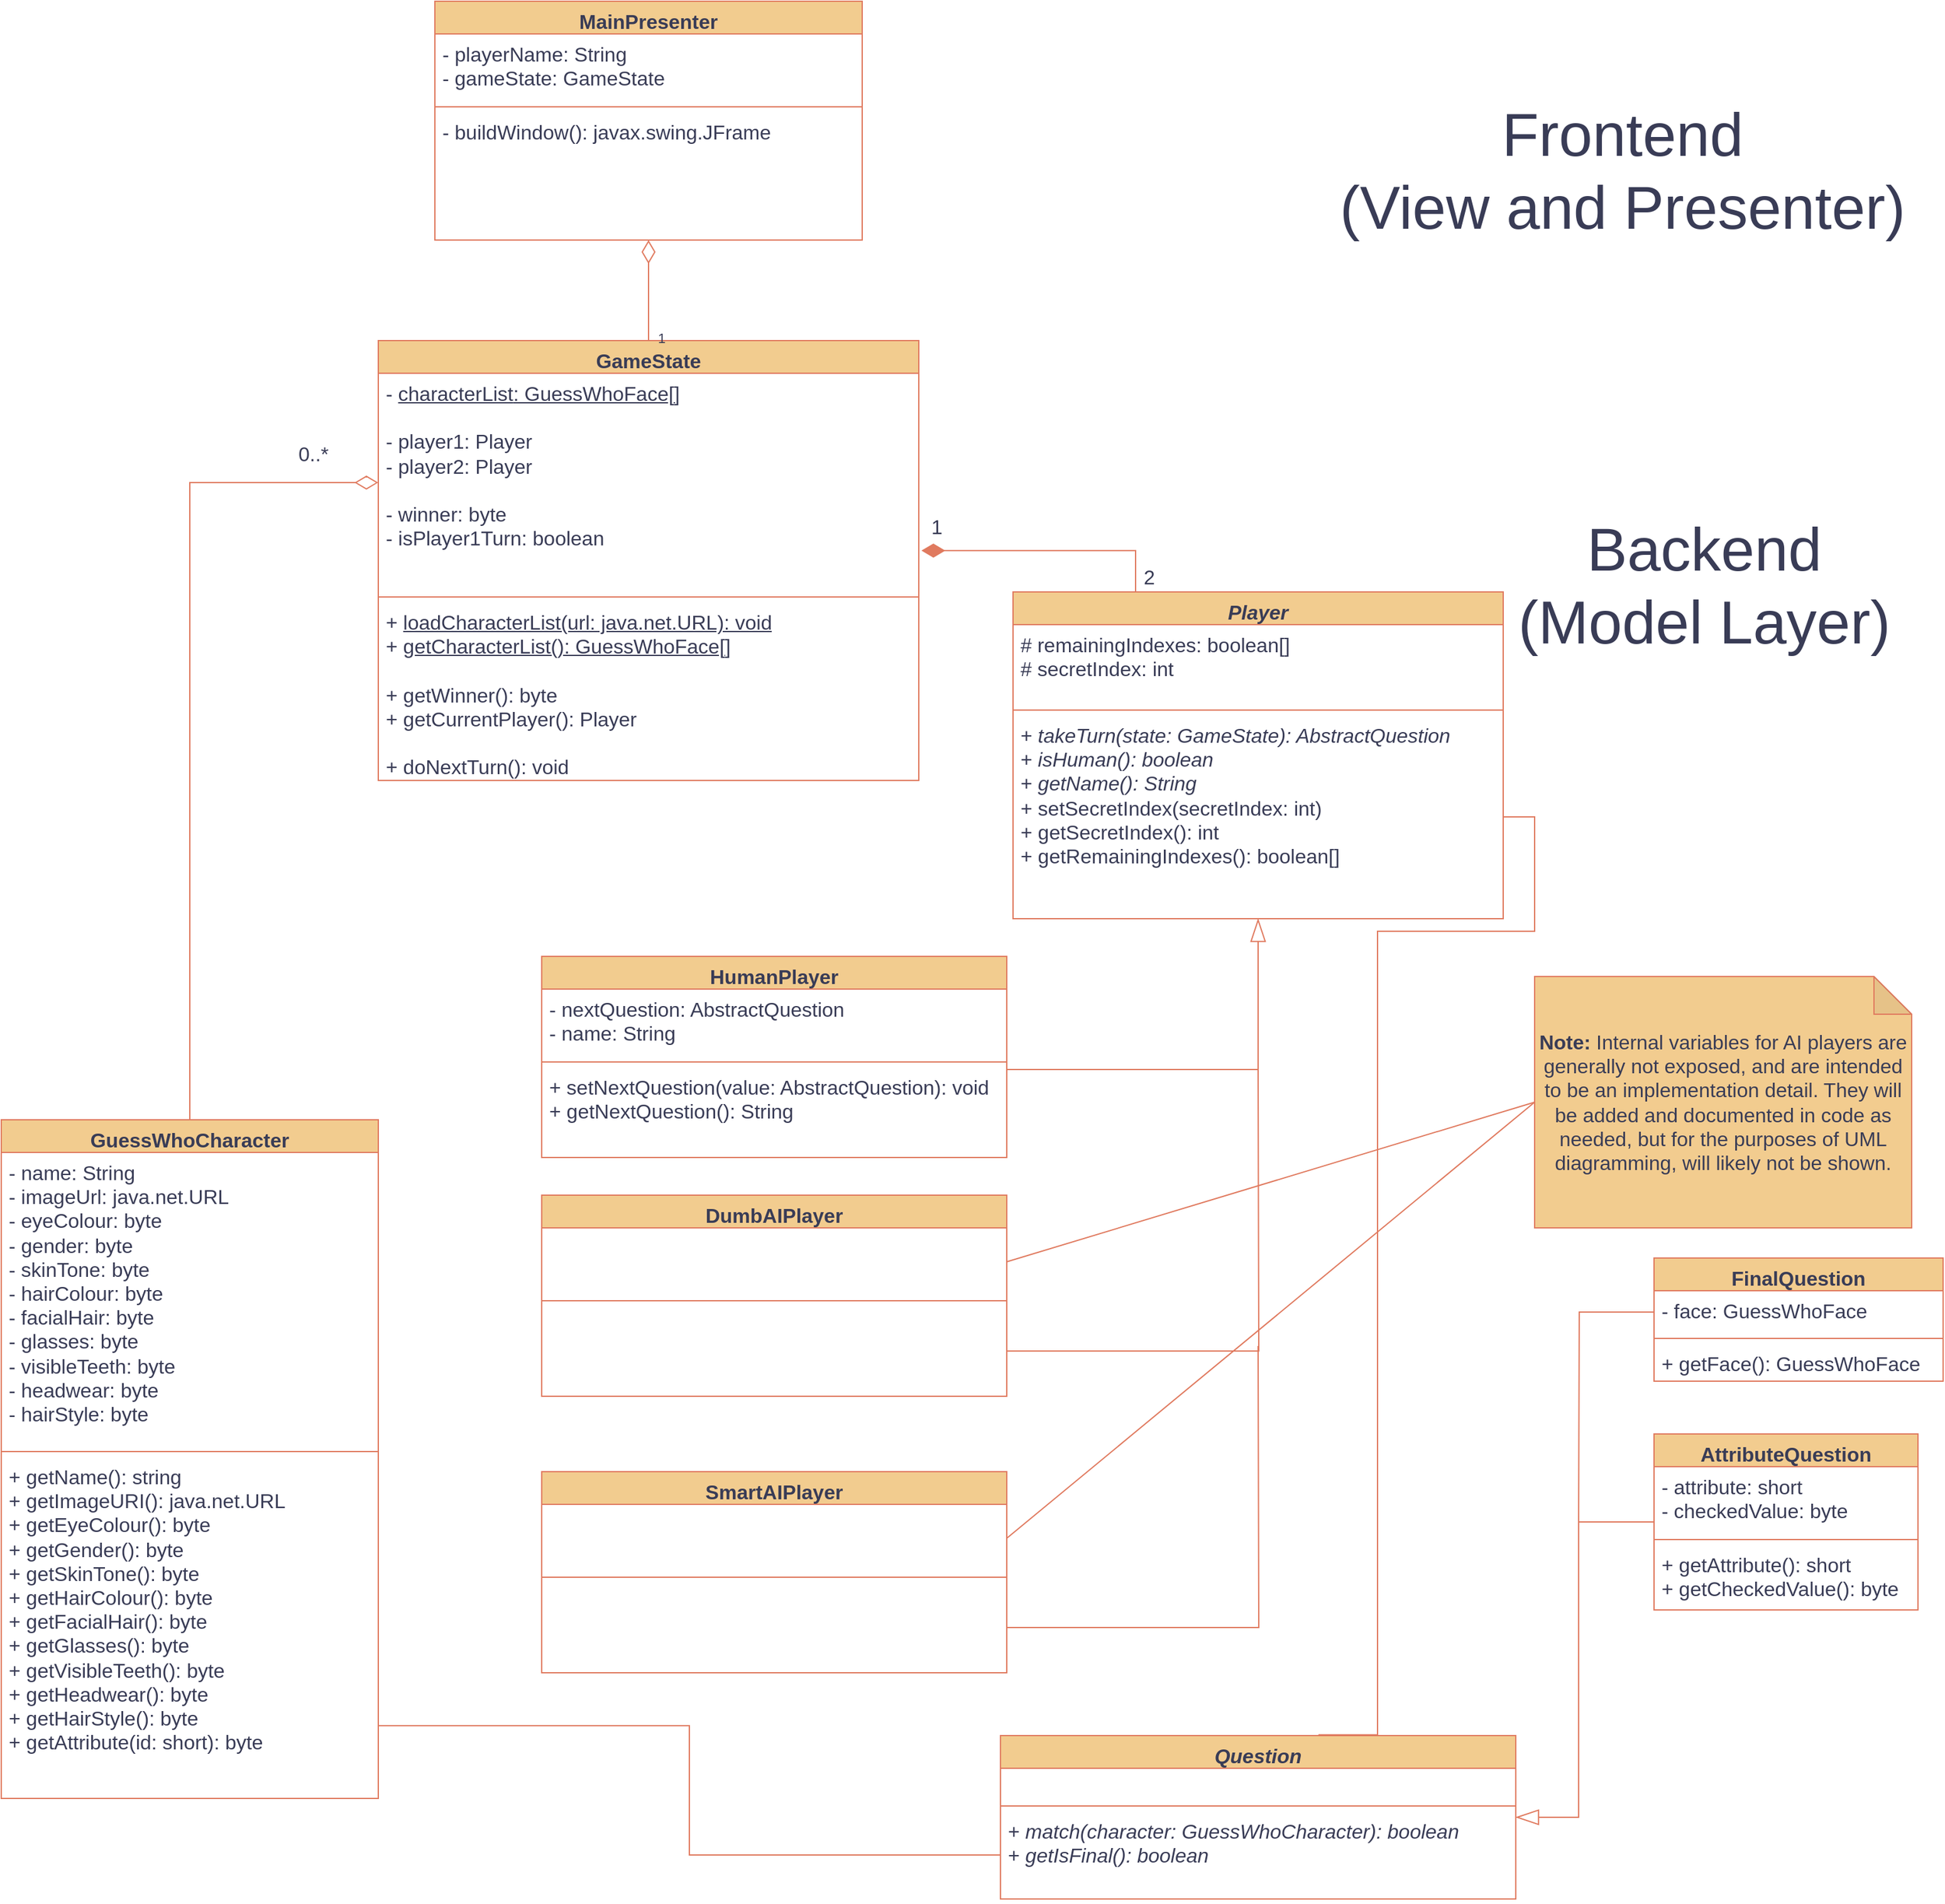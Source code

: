 <mxfile>
    <diagram id="C5RBs43oDa-KdzZeNtuy" name="Page-1">
        <mxGraphModel dx="1272" dy="926" grid="1" gridSize="10" guides="1" tooltips="1" connect="1" arrows="1" fold="1" page="1" pageScale="1" pageWidth="1600" pageHeight="1200" background="none" math="0" shadow="0">
            <root>
                <mxCell id="WIyWlLk6GJQsqaUBKTNV-0"/>
                <mxCell id="WIyWlLk6GJQsqaUBKTNV-1" parent="WIyWlLk6GJQsqaUBKTNV-0"/>
                <mxCell id="VDGNccXba5nJFPeWjKIG-40" style="edgeStyle=orthogonalEdgeStyle;rounded=0;orthogonalLoop=1;jettySize=auto;html=1;exitX=0.5;exitY=0;exitDx=0;exitDy=0;entryX=0;entryY=0.5;entryDx=0;entryDy=0;endArrow=diamondThin;endFill=0;endSize=16;fontSize=16;labelBackgroundColor=none;strokeColor=#E07A5F;fontColor=default;" parent="WIyWlLk6GJQsqaUBKTNV-1" source="VDGNccXba5nJFPeWjKIG-4" target="VDGNccXba5nJFPeWjKIG-21" edge="1">
                    <mxGeometry relative="1" as="geometry"/>
                </mxCell>
                <mxCell id="VDGNccXba5nJFPeWjKIG-41" value="0..*" style="edgeLabel;html=1;align=center;verticalAlign=middle;resizable=0;points=[];fontSize=16;labelBackgroundColor=none;fontColor=#393C56;rounded=0;" parent="VDGNccXba5nJFPeWjKIG-40" vertex="1" connectable="0">
                    <mxGeometry x="0.841" y="-5" relative="1" as="geometry">
                        <mxPoint y="-28" as="offset"/>
                    </mxGeometry>
                </mxCell>
                <mxCell id="VDGNccXba5nJFPeWjKIG-4" value="GuessWhoCharacter" style="swimlane;fontStyle=1;align=center;verticalAlign=top;childLayout=stackLayout;horizontal=1;startSize=26;horizontalStack=0;resizeParent=1;resizeParentMax=0;resizeLast=0;collapsible=1;marginBottom=0;whiteSpace=wrap;html=1;fontSize=16;labelBackgroundColor=none;fillColor=#F2CC8F;strokeColor=#E07A5F;fontColor=#393C56;rounded=0;" parent="WIyWlLk6GJQsqaUBKTNV-1" vertex="1">
                    <mxGeometry x="40" y="1870" width="300" height="540" as="geometry"/>
                </mxCell>
                <mxCell id="VDGNccXba5nJFPeWjKIG-5" value="&lt;div style=&quot;font-size: 16px;&quot;&gt;- name: String&lt;/div&gt;&lt;div style=&quot;font-size: 16px;&quot;&gt;- imageUrl: java.net.URL&lt;br style=&quot;font-size: 16px;&quot;&gt;&lt;/div&gt;&lt;div style=&quot;font-size: 16px;&quot;&gt;- eyeColour: byte&lt;/div&gt;&lt;div style=&quot;font-size: 16px;&quot;&gt;- gender: byte&lt;br style=&quot;font-size: 16px;&quot;&gt;&lt;/div&gt;&lt;div style=&quot;font-size: 16px;&quot;&gt;- skinTone: byte&lt;/div&gt;&lt;div style=&quot;font-size: 16px;&quot;&gt;- hairColour: byte&lt;/div&gt;&lt;div style=&quot;font-size: 16px;&quot;&gt;- facialHair: byte&lt;/div&gt;&lt;div style=&quot;font-size: 16px;&quot;&gt;- glasses: byte&lt;/div&gt;&lt;div style=&quot;font-size: 16px;&quot;&gt;- visibleTeeth: byte&lt;/div&gt;&lt;div style=&quot;font-size: 16px;&quot;&gt;- headwear: byte&lt;br style=&quot;font-size: 16px;&quot;&gt;- hairStyle: byte&lt;br style=&quot;font-size: 16px;&quot;&gt;&lt;/div&gt;" style="text;strokeColor=none;fillColor=none;align=left;verticalAlign=top;spacingLeft=4;spacingRight=4;overflow=hidden;rotatable=0;points=[[0,0.5],[1,0.5]];portConstraint=eastwest;whiteSpace=wrap;html=1;fontSize=16;labelBackgroundColor=none;fontColor=#393C56;rounded=0;" parent="VDGNccXba5nJFPeWjKIG-4" vertex="1">
                    <mxGeometry y="26" width="300" height="234" as="geometry"/>
                </mxCell>
                <mxCell id="VDGNccXba5nJFPeWjKIG-6" value="" style="line;strokeWidth=1;fillColor=none;align=left;verticalAlign=middle;spacingTop=-1;spacingLeft=3;spacingRight=3;rotatable=0;labelPosition=right;points=[];portConstraint=eastwest;strokeColor=#E07A5F;fontSize=16;labelBackgroundColor=none;fontColor=#393C56;rounded=0;" parent="VDGNccXba5nJFPeWjKIG-4" vertex="1">
                    <mxGeometry y="260" width="300" height="8" as="geometry"/>
                </mxCell>
                <mxCell id="VDGNccXba5nJFPeWjKIG-7" value="+ getName(): string&lt;br&gt;+ getImageURI(): java.net.URL&lt;br&gt;+ getEyeColour(): byte&lt;br style=&quot;font-size: 16px;&quot;&gt;+ getGender(): byte&lt;br style=&quot;font-size: 16px;&quot;&gt;&lt;div style=&quot;font-size: 16px;&quot;&gt;+ getSkinTone(): byte&lt;/div&gt;&lt;div style=&quot;font-size: 16px;&quot;&gt;+ getHairColour(): byte&lt;/div&gt;&lt;div style=&quot;font-size: 16px;&quot;&gt;+ getFacialHair(): byte&lt;/div&gt;&lt;div style=&quot;font-size: 16px;&quot;&gt;+ getGlasses(): byte&lt;/div&gt;&lt;div style=&quot;font-size: 16px;&quot;&gt;+ getVisibleTeeth(): byte&lt;/div&gt;&lt;div style=&quot;font-size: 16px;&quot;&gt;+ getHeadwear(): byte&lt;/div&gt;&lt;div style=&quot;font-size: 16px;&quot;&gt;+ getHairStyle(): byte&lt;/div&gt;&lt;div style=&quot;font-size: 16px;&quot;&gt;+ getAttribute(id: short): byte&lt;br style=&quot;font-size: 16px;&quot;&gt;&lt;/div&gt;" style="text;strokeColor=none;fillColor=none;align=left;verticalAlign=top;spacingLeft=4;spacingRight=4;overflow=hidden;rotatable=0;points=[[0,0.5],[1,0.5]];portConstraint=eastwest;whiteSpace=wrap;html=1;fontSize=16;labelBackgroundColor=none;fontColor=#393C56;rounded=0;" parent="VDGNccXba5nJFPeWjKIG-4" vertex="1">
                    <mxGeometry y="268" width="300" height="272" as="geometry"/>
                </mxCell>
                <mxCell id="VDGNccXba5nJFPeWjKIG-8" value="&lt;i style=&quot;font-size: 16px;&quot;&gt;Player&lt;/i&gt;" style="swimlane;fontStyle=1;align=center;verticalAlign=top;childLayout=stackLayout;horizontal=1;startSize=26;horizontalStack=0;resizeParent=1;resizeParentMax=0;resizeLast=0;collapsible=1;marginBottom=0;whiteSpace=wrap;html=1;fontSize=16;labelBackgroundColor=none;fillColor=#F2CC8F;strokeColor=#E07A5F;fontColor=#393C56;rounded=0;" parent="WIyWlLk6GJQsqaUBKTNV-1" vertex="1">
                    <mxGeometry x="845" y="1450" width="390" height="260" as="geometry"/>
                </mxCell>
                <mxCell id="VDGNccXba5nJFPeWjKIG-9" value="&lt;div style=&quot;font-size: 16px;&quot;&gt;# remainingIndexes: boolean[]&lt;/div&gt;&lt;div style=&quot;font-size: 16px;&quot;&gt;# secretIndex: int&lt;br style=&quot;font-size: 16px;&quot;&gt;&lt;/div&gt;" style="text;strokeColor=none;fillColor=none;align=left;verticalAlign=top;spacingLeft=4;spacingRight=4;overflow=hidden;rotatable=0;points=[[0,0.5],[1,0.5]];portConstraint=eastwest;whiteSpace=wrap;html=1;fontSize=16;labelBackgroundColor=none;fontColor=#393C56;rounded=0;" parent="VDGNccXba5nJFPeWjKIG-8" vertex="1">
                    <mxGeometry y="26" width="390" height="64" as="geometry"/>
                </mxCell>
                <mxCell id="VDGNccXba5nJFPeWjKIG-10" value="" style="line;strokeWidth=1;fillColor=none;align=left;verticalAlign=middle;spacingTop=-1;spacingLeft=3;spacingRight=3;rotatable=0;labelPosition=right;points=[];portConstraint=eastwest;strokeColor=#E07A5F;fontSize=16;labelBackgroundColor=none;fontColor=#393C56;rounded=0;" parent="VDGNccXba5nJFPeWjKIG-8" vertex="1">
                    <mxGeometry y="90" width="390" height="8" as="geometry"/>
                </mxCell>
                <mxCell id="VDGNccXba5nJFPeWjKIG-11" value="&lt;div style=&quot;font-size: 16px;&quot;&gt;+ &lt;i style=&quot;font-size: 16px;&quot;&gt;takeTurn(state: GameState): AbstractQuestion&lt;br style=&quot;font-size: 16px;&quot;&gt;&lt;/i&gt;&lt;/div&gt;&lt;div style=&quot;font-size: 16px;&quot;&gt;+ &lt;i style=&quot;font-size: 16px;&quot;&gt;isHuman(): boolean&lt;/i&gt;&lt;br style=&quot;font-size: 16px;&quot;&gt;&lt;/div&gt;&lt;div style=&quot;font-size: 16px;&quot;&gt;&lt;span style=&quot;font-size: 16px;&quot;&gt;+ &lt;i&gt;getName(): String&lt;/i&gt;&lt;/span&gt;&lt;/div&gt;&lt;div style=&quot;font-size: 16px;&quot;&gt;+ setSecretIndex(secretIndex: int)&lt;br&gt;+ getSecretIndex(): int&lt;br style=&quot;font-size: 16px;&quot;&gt;&lt;/div&gt;&lt;div style=&quot;font-size: 16px;&quot;&gt;+ getRemainingIndexes(): boolean[]&lt;/div&gt;" style="text;strokeColor=none;fillColor=none;align=left;verticalAlign=top;spacingLeft=4;spacingRight=4;overflow=hidden;rotatable=0;points=[[0,0.5],[1,0.5]];portConstraint=eastwest;whiteSpace=wrap;html=1;fontSize=16;labelBackgroundColor=none;fontColor=#393C56;rounded=0;" parent="VDGNccXba5nJFPeWjKIG-8" vertex="1">
                    <mxGeometry y="98" width="390" height="162" as="geometry"/>
                </mxCell>
                <mxCell id="VDGNccXba5nJFPeWjKIG-20" value="GameState" style="swimlane;fontStyle=1;align=center;verticalAlign=top;childLayout=stackLayout;horizontal=1;startSize=26;horizontalStack=0;resizeParent=1;resizeParentMax=0;resizeLast=0;collapsible=1;marginBottom=0;whiteSpace=wrap;html=1;fontSize=16;labelBackgroundColor=none;fillColor=#F2CC8F;strokeColor=#E07A5F;fontColor=#393C56;rounded=0;" parent="WIyWlLk6GJQsqaUBKTNV-1" vertex="1">
                    <mxGeometry x="340" y="1250" width="430" height="350" as="geometry"/>
                </mxCell>
                <mxCell id="VDGNccXba5nJFPeWjKIG-21" value="&lt;div style=&quot;font-size: 16px;&quot;&gt;&lt;span style=&quot;font-size: 16px;&quot;&gt;- &lt;u&gt;characterList&lt;/u&gt;&lt;/span&gt;&lt;u style=&quot;font-size: 16px;&quot;&gt;: GuessWhoFace[]&lt;/u&gt;&lt;br style=&quot;font-size: 16px;&quot;&gt;&lt;/div&gt;&lt;div style=&quot;font-size: 16px;&quot;&gt;&lt;br style=&quot;font-size: 16px;&quot;&gt;- player1: Player&lt;/div&gt;&lt;div style=&quot;font-size: 16px;&quot;&gt;- player2: Player&lt;/div&gt;&lt;div style=&quot;font-size: 16px;&quot;&gt;&lt;br style=&quot;font-size: 16px;&quot;&gt;&lt;/div&gt;&lt;div style=&quot;font-size: 16px;&quot;&gt;- winner: byte&lt;/div&gt;&lt;div style=&quot;font-size: 16px;&quot;&gt;- isPlayer1Turn: boolean&lt;br style=&quot;font-size: 16px;&quot;&gt;&lt;/div&gt;&lt;div style=&quot;font-size: 16px;&quot;&gt;&lt;br style=&quot;font-size: 16px;&quot;&gt;&lt;/div&gt;" style="text;strokeColor=none;fillColor=none;align=left;verticalAlign=top;spacingLeft=4;spacingRight=4;overflow=hidden;rotatable=0;points=[[0,0.5],[1,0.5]];portConstraint=eastwest;whiteSpace=wrap;html=1;fontSize=16;labelBackgroundColor=none;fontColor=#393C56;rounded=0;" parent="VDGNccXba5nJFPeWjKIG-20" vertex="1">
                    <mxGeometry y="26" width="430" height="174" as="geometry"/>
                </mxCell>
                <mxCell id="VDGNccXba5nJFPeWjKIG-22" value="" style="line;strokeWidth=1;fillColor=none;align=left;verticalAlign=middle;spacingTop=-1;spacingLeft=3;spacingRight=3;rotatable=0;labelPosition=right;points=[];portConstraint=eastwest;strokeColor=#E07A5F;fontSize=16;labelBackgroundColor=none;fontColor=#393C56;rounded=0;" parent="VDGNccXba5nJFPeWjKIG-20" vertex="1">
                    <mxGeometry y="200" width="430" height="8" as="geometry"/>
                </mxCell>
                <mxCell id="VDGNccXba5nJFPeWjKIG-23" value="&lt;div style=&quot;font-size: 16px;&quot;&gt;+ &lt;u&gt;loadCharacterList(url: java.net.URL): void&lt;/u&gt;&lt;/div&gt;&lt;div style=&quot;font-size: 16px;&quot;&gt;+ &lt;u&gt;getCharacterList(): GuessWhoFace[]&lt;/u&gt;&lt;br&gt;&lt;/div&gt;&lt;div style=&quot;font-size: 16px;&quot;&gt;&lt;br&gt;&lt;/div&gt;&lt;div style=&quot;font-size: 16px;&quot;&gt;+ getWinner(): byte&lt;br style=&quot;font-size: 16px;&quot;&gt;&lt;/div&gt;&lt;div style=&quot;font-size: 16px;&quot;&gt;+ getCurrentPlayer(): Player&lt;/div&gt;&lt;div style=&quot;font-size: 16px;&quot;&gt;&lt;br&gt;&lt;/div&gt;&lt;div style=&quot;font-size: 16px;&quot;&gt;+ doNextTurn(): void&lt;/div&gt;" style="text;strokeColor=none;fillColor=none;align=left;verticalAlign=top;spacingLeft=4;spacingRight=4;overflow=hidden;rotatable=0;points=[[0,0.5],[1,0.5]];portConstraint=eastwest;whiteSpace=wrap;html=1;fontSize=16;labelBackgroundColor=none;fontColor=#393C56;rounded=0;" parent="VDGNccXba5nJFPeWjKIG-20" vertex="1">
                    <mxGeometry y="208" width="430" height="142" as="geometry"/>
                </mxCell>
                <mxCell id="VDGNccXba5nJFPeWjKIG-26" style="edgeStyle=orthogonalEdgeStyle;rounded=0;orthogonalLoop=1;jettySize=auto;html=1;exitX=0.25;exitY=0;exitDx=0;exitDy=0;entryX=1.005;entryY=0.811;entryDx=0;entryDy=0;entryPerimeter=0;endArrow=diamondThin;endFill=1;endSize=16;fontSize=16;labelBackgroundColor=none;strokeColor=#E07A5F;fontColor=default;" parent="WIyWlLk6GJQsqaUBKTNV-1" source="VDGNccXba5nJFPeWjKIG-8" target="VDGNccXba5nJFPeWjKIG-21" edge="1">
                    <mxGeometry relative="1" as="geometry"/>
                </mxCell>
                <mxCell id="VDGNccXba5nJFPeWjKIG-29" value="2" style="edgeLabel;html=1;align=center;verticalAlign=middle;resizable=0;points=[];fontSize=16;labelBackgroundColor=none;fontColor=#393C56;rounded=0;" parent="VDGNccXba5nJFPeWjKIG-26" vertex="1" connectable="0">
                    <mxGeometry x="-0.898" relative="1" as="geometry">
                        <mxPoint x="10" y="-2" as="offset"/>
                    </mxGeometry>
                </mxCell>
                <mxCell id="VDGNccXba5nJFPeWjKIG-30" value="1" style="edgeLabel;html=1;align=center;verticalAlign=middle;resizable=0;points=[];fontSize=16;labelBackgroundColor=none;fontColor=#393C56;rounded=0;" parent="VDGNccXba5nJFPeWjKIG-26" vertex="1" connectable="0">
                    <mxGeometry x="0.685" relative="1" as="geometry">
                        <mxPoint x="-21" y="-19" as="offset"/>
                    </mxGeometry>
                </mxCell>
                <mxCell id="gHJoVWR5GQ0I11jGbw9j-1" value="FinalQuestion" style="swimlane;fontStyle=1;align=center;verticalAlign=top;childLayout=stackLayout;horizontal=1;startSize=26;horizontalStack=0;resizeParent=1;resizeParentMax=0;resizeLast=0;collapsible=1;marginBottom=0;whiteSpace=wrap;html=1;fontSize=16;labelBackgroundColor=none;fillColor=#F2CC8F;strokeColor=#E07A5F;fontColor=#393C56;rounded=0;" parent="WIyWlLk6GJQsqaUBKTNV-1" vertex="1">
                    <mxGeometry x="1355" y="1980" width="230" height="98" as="geometry"/>
                </mxCell>
                <mxCell id="TqS85Ye_2QQ5a4Mt3u80-26" style="edgeStyle=orthogonalEdgeStyle;rounded=0;orthogonalLoop=1;jettySize=auto;html=1;exitX=0;exitY=0.5;exitDx=0;exitDy=0;strokeColor=#E07A5F;fontSize=12;fontColor=default;startSize=8;endSize=8;fillColor=#F2CC8F;endArrow=none;endFill=0;labelBackgroundColor=none;" parent="gHJoVWR5GQ0I11jGbw9j-1" source="gHJoVWR5GQ0I11jGbw9j-2" edge="1">
                    <mxGeometry relative="1" as="geometry">
                        <mxPoint x="-60" y="210" as="targetPoint"/>
                    </mxGeometry>
                </mxCell>
                <mxCell id="gHJoVWR5GQ0I11jGbw9j-2" value="- face: GuessWhoFace" style="text;strokeColor=none;fillColor=none;align=left;verticalAlign=top;spacingLeft=4;spacingRight=4;overflow=hidden;rotatable=0;points=[[0,0.5],[1,0.5]];portConstraint=eastwest;whiteSpace=wrap;html=1;fontSize=16;labelBackgroundColor=none;fontColor=#393C56;rounded=0;" parent="gHJoVWR5GQ0I11jGbw9j-1" vertex="1">
                    <mxGeometry y="26" width="230" height="34" as="geometry"/>
                </mxCell>
                <mxCell id="gHJoVWR5GQ0I11jGbw9j-3" value="" style="line;strokeWidth=1;fillColor=none;align=left;verticalAlign=middle;spacingTop=-1;spacingLeft=3;spacingRight=3;rotatable=0;labelPosition=right;points=[];portConstraint=eastwest;strokeColor=#E07A5F;fontSize=16;labelBackgroundColor=none;fontColor=#393C56;rounded=0;" parent="gHJoVWR5GQ0I11jGbw9j-1" vertex="1">
                    <mxGeometry y="60" width="230" height="8" as="geometry"/>
                </mxCell>
                <mxCell id="gHJoVWR5GQ0I11jGbw9j-4" value="+ getFace(): GuessWhoFace" style="text;strokeColor=none;fillColor=none;align=left;verticalAlign=top;spacingLeft=4;spacingRight=4;overflow=hidden;rotatable=0;points=[[0,0.5],[1,0.5]];portConstraint=eastwest;whiteSpace=wrap;html=1;fontSize=16;labelBackgroundColor=none;fontColor=#393C56;rounded=0;" parent="gHJoVWR5GQ0I11jGbw9j-1" vertex="1">
                    <mxGeometry y="68" width="230" height="30" as="geometry"/>
                </mxCell>
                <mxCell id="TqS85Ye_2QQ5a4Mt3u80-25" style="edgeStyle=orthogonalEdgeStyle;rounded=0;orthogonalLoop=1;jettySize=auto;html=1;exitX=0;exitY=0.5;exitDx=0;exitDy=0;entryX=1;entryY=0.5;entryDx=0;entryDy=0;strokeColor=#E07A5F;fontSize=12;fontColor=default;startSize=8;endSize=16;fillColor=#F2CC8F;endArrow=blockThin;endFill=0;labelBackgroundColor=none;" parent="WIyWlLk6GJQsqaUBKTNV-1" source="gHJoVWR5GQ0I11jGbw9j-10" target="TqS85Ye_2QQ5a4Mt3u80-20" edge="1">
                    <mxGeometry relative="1" as="geometry">
                        <Array as="points">
                            <mxPoint x="1295" y="2190"/>
                            <mxPoint x="1295" y="2425"/>
                        </Array>
                    </mxGeometry>
                </mxCell>
                <mxCell id="gHJoVWR5GQ0I11jGbw9j-10" value="AttributeQuestion" style="swimlane;fontStyle=1;align=center;verticalAlign=top;childLayout=stackLayout;horizontal=1;startSize=26;horizontalStack=0;resizeParent=1;resizeParentMax=0;resizeLast=0;collapsible=1;marginBottom=0;whiteSpace=wrap;html=1;fontSize=16;labelBackgroundColor=none;fillColor=#F2CC8F;strokeColor=#E07A5F;fontColor=#393C56;rounded=0;" parent="WIyWlLk6GJQsqaUBKTNV-1" vertex="1">
                    <mxGeometry x="1355" y="2120" width="210" height="140" as="geometry">
                        <mxRectangle x="1070" y="1870" width="180" height="30" as="alternateBounds"/>
                    </mxGeometry>
                </mxCell>
                <mxCell id="gHJoVWR5GQ0I11jGbw9j-11" value="&lt;div style=&quot;font-size: 16px;&quot;&gt;- attribute: short&lt;/div&gt;&lt;div style=&quot;font-size: 16px;&quot;&gt;- checkedValue: byte&lt;br style=&quot;font-size: 16px;&quot;&gt;&lt;/div&gt;" style="text;strokeColor=none;fillColor=none;align=left;verticalAlign=top;spacingLeft=4;spacingRight=4;overflow=hidden;rotatable=0;points=[[0,0.5],[1,0.5]];portConstraint=eastwest;whiteSpace=wrap;html=1;fontSize=16;labelBackgroundColor=none;fontColor=#393C56;rounded=0;" parent="gHJoVWR5GQ0I11jGbw9j-10" vertex="1">
                    <mxGeometry y="26" width="210" height="54" as="geometry"/>
                </mxCell>
                <mxCell id="gHJoVWR5GQ0I11jGbw9j-12" value="" style="line;strokeWidth=1;fillColor=none;align=left;verticalAlign=middle;spacingTop=-1;spacingLeft=3;spacingRight=3;rotatable=0;labelPosition=right;points=[];portConstraint=eastwest;strokeColor=#E07A5F;fontSize=16;labelBackgroundColor=none;fontColor=#393C56;rounded=0;" parent="gHJoVWR5GQ0I11jGbw9j-10" vertex="1">
                    <mxGeometry y="80" width="210" height="8" as="geometry"/>
                </mxCell>
                <mxCell id="gHJoVWR5GQ0I11jGbw9j-13" value="&lt;div style=&quot;font-size: 16px;&quot;&gt;+ getAttribute(): short&lt;/div&gt;&lt;div style=&quot;font-size: 16px;&quot;&gt;+ getCheckedValue(): byte&lt;br style=&quot;font-size: 16px;&quot;&gt;&lt;/div&gt;" style="text;strokeColor=none;fillColor=none;align=left;verticalAlign=top;spacingLeft=4;spacingRight=4;overflow=hidden;rotatable=0;points=[[0,0.5],[1,0.5]];portConstraint=eastwest;whiteSpace=wrap;html=1;fontSize=16;labelBackgroundColor=none;fontColor=#393C56;rounded=0;" parent="gHJoVWR5GQ0I11jGbw9j-10" vertex="1">
                    <mxGeometry y="88" width="210" height="52" as="geometry"/>
                </mxCell>
                <mxCell id="TqS85Ye_2QQ5a4Mt3u80-20" value="&lt;i&gt;Question&lt;/i&gt;" style="swimlane;fontStyle=1;align=center;verticalAlign=top;childLayout=stackLayout;horizontal=1;startSize=26;horizontalStack=0;resizeParent=1;resizeParentMax=0;resizeLast=0;collapsible=1;marginBottom=0;whiteSpace=wrap;html=1;strokeColor=#E07A5F;fontSize=16;fontColor=#393C56;fillColor=#F2CC8F;labelBackgroundColor=none;rounded=0;" parent="WIyWlLk6GJQsqaUBKTNV-1" vertex="1">
                    <mxGeometry x="835" y="2360" width="410" height="130" as="geometry">
                        <mxRectangle x="665" y="1880" width="170" height="30" as="alternateBounds"/>
                    </mxGeometry>
                </mxCell>
                <mxCell id="TqS85Ye_2QQ5a4Mt3u80-21" value="&lt;br&gt;" style="text;strokeColor=none;fillColor=none;align=left;verticalAlign=top;spacingLeft=4;spacingRight=4;overflow=hidden;rotatable=0;points=[[0,0.5],[1,0.5]];portConstraint=eastwest;whiteSpace=wrap;html=1;fontSize=16;fontColor=#393C56;labelBackgroundColor=none;rounded=0;" parent="TqS85Ye_2QQ5a4Mt3u80-20" vertex="1">
                    <mxGeometry y="26" width="410" height="26" as="geometry"/>
                </mxCell>
                <mxCell id="TqS85Ye_2QQ5a4Mt3u80-22" value="" style="line;strokeWidth=1;fillColor=none;align=left;verticalAlign=middle;spacingTop=-1;spacingLeft=3;spacingRight=3;rotatable=0;labelPosition=right;points=[];portConstraint=eastwest;strokeColor=#E07A5F;fontSize=16;fontColor=#393C56;labelBackgroundColor=none;rounded=0;" parent="TqS85Ye_2QQ5a4Mt3u80-20" vertex="1">
                    <mxGeometry y="52" width="410" height="8" as="geometry"/>
                </mxCell>
                <mxCell id="TqS85Ye_2QQ5a4Mt3u80-23" value="+ &lt;i&gt;match(character: GuessWhoCharacter): boolean&lt;/i&gt;&lt;br&gt;+ &lt;i&gt;getIsFinal(): boolean&lt;/i&gt;" style="text;strokeColor=none;fillColor=none;align=left;verticalAlign=top;spacingLeft=4;spacingRight=4;overflow=hidden;rotatable=0;points=[[0,0.5],[1,0.5]];portConstraint=eastwest;whiteSpace=wrap;html=1;fontSize=16;fontColor=#393C56;labelBackgroundColor=none;rounded=0;" parent="TqS85Ye_2QQ5a4Mt3u80-20" vertex="1">
                    <mxGeometry y="60" width="410" height="70" as="geometry"/>
                </mxCell>
                <mxCell id="TqS85Ye_2QQ5a4Mt3u80-29" value="MainPresenter" style="swimlane;fontStyle=1;align=center;verticalAlign=top;childLayout=stackLayout;horizontal=1;startSize=26;horizontalStack=0;resizeParent=1;resizeParentMax=0;resizeLast=0;collapsible=1;marginBottom=0;whiteSpace=wrap;html=1;strokeColor=#E07A5F;fontSize=16;fontColor=#393C56;fillColor=#F2CC8F;labelBackgroundColor=none;rounded=0;" parent="WIyWlLk6GJQsqaUBKTNV-1" vertex="1">
                    <mxGeometry x="385" y="980" width="340" height="190" as="geometry"/>
                </mxCell>
                <mxCell id="TqS85Ye_2QQ5a4Mt3u80-30" value="- playerName: String&lt;br&gt;- gameState: GameState" style="text;strokeColor=none;fillColor=none;align=left;verticalAlign=top;spacingLeft=4;spacingRight=4;overflow=hidden;rotatable=0;points=[[0,0.5],[1,0.5]];portConstraint=eastwest;whiteSpace=wrap;html=1;fontSize=16;fontColor=#393C56;labelBackgroundColor=none;rounded=0;" parent="TqS85Ye_2QQ5a4Mt3u80-29" vertex="1">
                    <mxGeometry y="26" width="340" height="54" as="geometry"/>
                </mxCell>
                <mxCell id="TqS85Ye_2QQ5a4Mt3u80-31" value="" style="line;strokeWidth=1;fillColor=none;align=left;verticalAlign=middle;spacingTop=-1;spacingLeft=3;spacingRight=3;rotatable=0;labelPosition=right;points=[];portConstraint=eastwest;strokeColor=#E07A5F;fontSize=16;fontColor=#393C56;labelBackgroundColor=none;rounded=0;" parent="TqS85Ye_2QQ5a4Mt3u80-29" vertex="1">
                    <mxGeometry y="80" width="340" height="8" as="geometry"/>
                </mxCell>
                <mxCell id="TqS85Ye_2QQ5a4Mt3u80-32" value="- buildWindow(): javax.swing.JFrame" style="text;strokeColor=none;fillColor=none;align=left;verticalAlign=top;spacingLeft=4;spacingRight=4;overflow=hidden;rotatable=0;points=[[0,0.5],[1,0.5]];portConstraint=eastwest;whiteSpace=wrap;html=1;fontSize=16;fontColor=#393C56;labelBackgroundColor=none;rounded=0;" parent="TqS85Ye_2QQ5a4Mt3u80-29" vertex="1">
                    <mxGeometry y="88" width="340" height="102" as="geometry"/>
                </mxCell>
                <mxCell id="TqS85Ye_2QQ5a4Mt3u80-34" value="HumanPlayer" style="swimlane;fontStyle=1;align=center;verticalAlign=top;childLayout=stackLayout;horizontal=1;startSize=26;horizontalStack=0;resizeParent=1;resizeParentMax=0;resizeLast=0;collapsible=1;marginBottom=0;whiteSpace=wrap;html=1;fontSize=16;labelBackgroundColor=none;fillColor=#F2CC8F;strokeColor=#E07A5F;fontColor=#393C56;rounded=0;" parent="WIyWlLk6GJQsqaUBKTNV-1" vertex="1">
                    <mxGeometry x="470" y="1740" width="370" height="160" as="geometry"/>
                </mxCell>
                <mxCell id="TqS85Ye_2QQ5a4Mt3u80-35" value="- nextQuestion: AbstractQuestion&lt;br&gt;- name: String" style="text;strokeColor=none;fillColor=none;align=left;verticalAlign=top;spacingLeft=4;spacingRight=4;overflow=hidden;rotatable=0;points=[[0,0.5],[1,0.5]];portConstraint=eastwest;whiteSpace=wrap;html=1;fontSize=16;labelBackgroundColor=none;fontColor=#393C56;rounded=0;" parent="TqS85Ye_2QQ5a4Mt3u80-34" vertex="1">
                    <mxGeometry y="26" width="370" height="54" as="geometry"/>
                </mxCell>
                <mxCell id="TqS85Ye_2QQ5a4Mt3u80-36" value="" style="line;strokeWidth=1;fillColor=none;align=left;verticalAlign=middle;spacingTop=-1;spacingLeft=3;spacingRight=3;rotatable=0;labelPosition=right;points=[];portConstraint=eastwest;strokeColor=#E07A5F;fontSize=16;labelBackgroundColor=none;fontColor=#393C56;rounded=0;" parent="TqS85Ye_2QQ5a4Mt3u80-34" vertex="1">
                    <mxGeometry y="80" width="370" height="8" as="geometry"/>
                </mxCell>
                <mxCell id="TqS85Ye_2QQ5a4Mt3u80-37" value="+ setNextQuestion(value: AbstractQuestion): void&lt;br&gt;+ getNextQuestion(): String" style="text;strokeColor=none;fillColor=none;align=left;verticalAlign=top;spacingLeft=4;spacingRight=4;overflow=hidden;rotatable=0;points=[[0,0.5],[1,0.5]];portConstraint=eastwest;whiteSpace=wrap;html=1;fontSize=16;labelBackgroundColor=none;fontColor=#393C56;rounded=0;" parent="TqS85Ye_2QQ5a4Mt3u80-34" vertex="1">
                    <mxGeometry y="88" width="370" height="72" as="geometry"/>
                </mxCell>
                <mxCell id="TqS85Ye_2QQ5a4Mt3u80-43" style="edgeStyle=orthogonalEdgeStyle;rounded=0;orthogonalLoop=1;jettySize=auto;html=1;exitX=1;exitY=0.5;exitDx=0;exitDy=0;strokeColor=#E07A5F;fontSize=12;fontColor=default;startSize=8;endSize=16;fillColor=#F2CC8F;entryX=0.5;entryY=1;entryDx=0;entryDy=0;entryPerimeter=0;endArrow=blockThin;endFill=0;labelBackgroundColor=none;" parent="WIyWlLk6GJQsqaUBKTNV-1" source="TqS85Ye_2QQ5a4Mt3u80-37" target="VDGNccXba5nJFPeWjKIG-11" edge="1">
                    <mxGeometry relative="1" as="geometry">
                        <mxPoint x="980" y="1720" as="targetPoint"/>
                        <Array as="points">
                            <mxPoint x="840" y="1830"/>
                            <mxPoint x="1040" y="1830"/>
                        </Array>
                    </mxGeometry>
                </mxCell>
                <mxCell id="TqS85Ye_2QQ5a4Mt3u80-45" style="edgeStyle=orthogonalEdgeStyle;rounded=0;orthogonalLoop=1;jettySize=auto;html=1;exitX=1;exitY=0.5;exitDx=0;exitDy=0;strokeColor=#E07A5F;fontSize=12;fontColor=default;startSize=8;endSize=8;fillColor=#F2CC8F;endArrow=none;endFill=0;entryX=0.617;entryY=-0.005;entryDx=0;entryDy=0;entryPerimeter=0;labelBackgroundColor=none;" parent="WIyWlLk6GJQsqaUBKTNV-1" source="VDGNccXba5nJFPeWjKIG-11" target="TqS85Ye_2QQ5a4Mt3u80-20" edge="1">
                    <mxGeometry relative="1" as="geometry">
                        <mxPoint x="1135" y="2180" as="targetPoint"/>
                        <Array as="points">
                            <mxPoint x="1260" y="1629"/>
                            <mxPoint x="1260" y="1720"/>
                            <mxPoint x="1135" y="1720"/>
                        </Array>
                    </mxGeometry>
                </mxCell>
                <mxCell id="TqS85Ye_2QQ5a4Mt3u80-47" value="Backend&lt;br&gt;(Model Layer)" style="text;html=1;strokeColor=none;fillColor=none;align=center;verticalAlign=middle;whiteSpace=wrap;rounded=0;fontSize=48;fontColor=#393C56;labelBackgroundColor=none;" parent="WIyWlLk6GJQsqaUBKTNV-1" vertex="1">
                    <mxGeometry x="1230" y="1380" width="330" height="130" as="geometry"/>
                </mxCell>
                <mxCell id="TqS85Ye_2QQ5a4Mt3u80-49" value="DumbAIPlayer" style="swimlane;fontStyle=1;align=center;verticalAlign=top;childLayout=stackLayout;horizontal=1;startSize=26;horizontalStack=0;resizeParent=1;resizeParentMax=0;resizeLast=0;collapsible=1;marginBottom=0;whiteSpace=wrap;html=1;fontSize=16;labelBackgroundColor=none;fillColor=#F2CC8F;strokeColor=#E07A5F;fontColor=#393C56;rounded=0;" parent="WIyWlLk6GJQsqaUBKTNV-1" vertex="1">
                    <mxGeometry x="470" y="1930" width="370" height="160" as="geometry"/>
                </mxCell>
                <mxCell id="TqS85Ye_2QQ5a4Mt3u80-50" value="&lt;br&gt;" style="text;strokeColor=none;fillColor=none;align=left;verticalAlign=top;spacingLeft=4;spacingRight=4;overflow=hidden;rotatable=0;points=[[0,0.5],[1,0.5]];portConstraint=eastwest;whiteSpace=wrap;html=1;fontSize=16;labelBackgroundColor=none;fontColor=#393C56;rounded=0;" parent="TqS85Ye_2QQ5a4Mt3u80-49" vertex="1">
                    <mxGeometry y="26" width="370" height="54" as="geometry"/>
                </mxCell>
                <mxCell id="TqS85Ye_2QQ5a4Mt3u80-51" value="" style="line;strokeWidth=1;fillColor=none;align=left;verticalAlign=middle;spacingTop=-1;spacingLeft=3;spacingRight=3;rotatable=0;labelPosition=right;points=[];portConstraint=eastwest;strokeColor=#E07A5F;fontSize=16;labelBackgroundColor=none;fontColor=#393C56;rounded=0;" parent="TqS85Ye_2QQ5a4Mt3u80-49" vertex="1">
                    <mxGeometry y="80" width="370" height="8" as="geometry"/>
                </mxCell>
                <mxCell id="TqS85Ye_2QQ5a4Mt3u80-53" style="edgeStyle=orthogonalEdgeStyle;rounded=0;orthogonalLoop=1;jettySize=auto;html=1;exitX=1;exitY=0.5;exitDx=0;exitDy=0;strokeColor=#E07A5F;fontSize=12;fontColor=default;startSize=8;endSize=8;fillColor=#F2CC8F;endArrow=none;endFill=0;labelBackgroundColor=none;" parent="TqS85Ye_2QQ5a4Mt3u80-49" source="TqS85Ye_2QQ5a4Mt3u80-52" edge="1">
                    <mxGeometry relative="1" as="geometry">
                        <mxPoint x="570" y="-100" as="targetPoint"/>
                    </mxGeometry>
                </mxCell>
                <mxCell id="TqS85Ye_2QQ5a4Mt3u80-52" value="&lt;br&gt;" style="text;strokeColor=none;fillColor=none;align=left;verticalAlign=top;spacingLeft=4;spacingRight=4;overflow=hidden;rotatable=0;points=[[0,0.5],[1,0.5]];portConstraint=eastwest;whiteSpace=wrap;html=1;fontSize=16;labelBackgroundColor=none;fontColor=#393C56;rounded=0;" parent="TqS85Ye_2QQ5a4Mt3u80-49" vertex="1">
                    <mxGeometry y="88" width="370" height="72" as="geometry"/>
                </mxCell>
                <mxCell id="TqS85Ye_2QQ5a4Mt3u80-54" value="Frontend&lt;br&gt;(View and Presenter)" style="text;html=1;strokeColor=none;fillColor=none;align=center;verticalAlign=middle;whiteSpace=wrap;rounded=0;fontSize=48;fontColor=#393C56;labelBackgroundColor=none;" parent="WIyWlLk6GJQsqaUBKTNV-1" vertex="1">
                    <mxGeometry x="1080" y="1050" width="500" height="130" as="geometry"/>
                </mxCell>
                <mxCell id="NFezb4O7g_1DOGm-7_C6-0" style="edgeStyle=orthogonalEdgeStyle;rounded=0;orthogonalLoop=1;jettySize=auto;html=1;exitX=0.5;exitY=0;exitDx=0;exitDy=0;entryX=0.5;entryY=1;entryDx=0;entryDy=0;entryPerimeter=0;endArrow=diamondThin;endFill=0;strokeColor=#E07A5F;endSize=16;labelBackgroundColor=none;fontColor=default;" parent="WIyWlLk6GJQsqaUBKTNV-1" source="VDGNccXba5nJFPeWjKIG-20" target="TqS85Ye_2QQ5a4Mt3u80-32" edge="1">
                    <mxGeometry relative="1" as="geometry"/>
                </mxCell>
                <mxCell id="NFezb4O7g_1DOGm-7_C6-1" value="1" style="edgeLabel;html=1;align=center;verticalAlign=middle;resizable=0;points=[];labelBackgroundColor=none;fontColor=#393C56;rounded=0;" parent="NFezb4O7g_1DOGm-7_C6-0" vertex="1" connectable="0">
                    <mxGeometry x="0.463" y="1" relative="1" as="geometry">
                        <mxPoint x="11" y="56" as="offset"/>
                    </mxGeometry>
                </mxCell>
                <mxCell id="_5XNqQgq0jYtjSPyxTVV-8" style="rounded=0;orthogonalLoop=1;jettySize=auto;html=1;exitX=0;exitY=0.5;exitDx=0;exitDy=0;exitPerimeter=0;entryX=1;entryY=0.5;entryDx=0;entryDy=0;strokeColor=#E07A5F;fontColor=#393C56;fillColor=#F2CC8F;endArrow=none;endFill=0;" parent="WIyWlLk6GJQsqaUBKTNV-1" source="_5XNqQgq0jYtjSPyxTVV-0" target="TqS85Ye_2QQ5a4Mt3u80-50" edge="1">
                    <mxGeometry relative="1" as="geometry"/>
                </mxCell>
                <mxCell id="_5XNqQgq0jYtjSPyxTVV-9" style="rounded=0;orthogonalLoop=1;jettySize=auto;html=1;exitX=0;exitY=0.5;exitDx=0;exitDy=0;exitPerimeter=0;entryX=1;entryY=0.5;entryDx=0;entryDy=0;strokeColor=#E07A5F;fontColor=#393C56;fillColor=#F2CC8F;endArrow=none;endFill=0;" parent="WIyWlLk6GJQsqaUBKTNV-1" source="_5XNqQgq0jYtjSPyxTVV-0" target="_5XNqQgq0jYtjSPyxTVV-3" edge="1">
                    <mxGeometry relative="1" as="geometry"/>
                </mxCell>
                <mxCell id="_5XNqQgq0jYtjSPyxTVV-0" value="&lt;font style=&quot;font-size: 16px;&quot;&gt;&lt;b&gt;Note:&lt;/b&gt; Internal variables for AI players are generally not exposed, and are intended to be an implementation detail. They will be added and documented in code as needed, but for the purposes of UML diagramming, will likely not be shown.&lt;br&gt;&lt;/font&gt;" style="shape=note;whiteSpace=wrap;html=1;backgroundOutline=1;darkOpacity=0.05;labelBackgroundColor=none;fillColor=#F2CC8F;strokeColor=#E07A5F;fontColor=#393C56;rounded=0;" parent="WIyWlLk6GJQsqaUBKTNV-1" vertex="1">
                    <mxGeometry x="1260" y="1756" width="300" height="200" as="geometry"/>
                </mxCell>
                <mxCell id="_5XNqQgq0jYtjSPyxTVV-2" value="SmartAIPlayer" style="swimlane;fontStyle=1;align=center;verticalAlign=top;childLayout=stackLayout;horizontal=1;startSize=26;horizontalStack=0;resizeParent=1;resizeParentMax=0;resizeLast=0;collapsible=1;marginBottom=0;whiteSpace=wrap;html=1;fontSize=16;labelBackgroundColor=none;fillColor=#F2CC8F;strokeColor=#E07A5F;fontColor=#393C56;rounded=0;" parent="WIyWlLk6GJQsqaUBKTNV-1" vertex="1">
                    <mxGeometry x="470" y="2150" width="370" height="160" as="geometry"/>
                </mxCell>
                <mxCell id="_5XNqQgq0jYtjSPyxTVV-3" value="&lt;br&gt;" style="text;strokeColor=none;fillColor=none;align=left;verticalAlign=top;spacingLeft=4;spacingRight=4;overflow=hidden;rotatable=0;points=[[0,0.5],[1,0.5]];portConstraint=eastwest;whiteSpace=wrap;html=1;fontSize=16;labelBackgroundColor=none;fontColor=#393C56;rounded=0;" parent="_5XNqQgq0jYtjSPyxTVV-2" vertex="1">
                    <mxGeometry y="26" width="370" height="54" as="geometry"/>
                </mxCell>
                <mxCell id="_5XNqQgq0jYtjSPyxTVV-4" value="" style="line;strokeWidth=1;fillColor=none;align=left;verticalAlign=middle;spacingTop=-1;spacingLeft=3;spacingRight=3;rotatable=0;labelPosition=right;points=[];portConstraint=eastwest;strokeColor=#E07A5F;fontSize=16;labelBackgroundColor=none;fontColor=#393C56;rounded=0;" parent="_5XNqQgq0jYtjSPyxTVV-2" vertex="1">
                    <mxGeometry y="80" width="370" height="8" as="geometry"/>
                </mxCell>
                <mxCell id="_5XNqQgq0jYtjSPyxTVV-5" style="edgeStyle=orthogonalEdgeStyle;rounded=0;orthogonalLoop=1;jettySize=auto;html=1;exitX=1;exitY=0.5;exitDx=0;exitDy=0;strokeColor=#E07A5F;fontSize=12;fontColor=default;startSize=8;endSize=8;fillColor=#F2CC8F;endArrow=none;endFill=0;labelBackgroundColor=none;" parent="_5XNqQgq0jYtjSPyxTVV-2" source="_5XNqQgq0jYtjSPyxTVV-6" edge="1">
                    <mxGeometry relative="1" as="geometry">
                        <mxPoint x="570" y="-100" as="targetPoint"/>
                    </mxGeometry>
                </mxCell>
                <mxCell id="_5XNqQgq0jYtjSPyxTVV-6" value="&lt;br&gt;" style="text;strokeColor=none;fillColor=none;align=left;verticalAlign=top;spacingLeft=4;spacingRight=4;overflow=hidden;rotatable=0;points=[[0,0.5],[1,0.5]];portConstraint=eastwest;whiteSpace=wrap;html=1;fontSize=16;labelBackgroundColor=none;fontColor=#393C56;rounded=0;" parent="_5XNqQgq0jYtjSPyxTVV-2" vertex="1">
                    <mxGeometry y="88" width="370" height="72" as="geometry"/>
                </mxCell>
                <mxCell id="_5XNqQgq0jYtjSPyxTVV-7" style="edgeStyle=orthogonalEdgeStyle;rounded=0;orthogonalLoop=1;jettySize=auto;html=1;exitX=0;exitY=0.5;exitDx=0;exitDy=0;entryX=1;entryY=0.787;entryDx=0;entryDy=0;entryPerimeter=0;strokeColor=#E07A5F;fontColor=#393C56;fillColor=#F2CC8F;endArrow=none;endFill=0;" parent="WIyWlLk6GJQsqaUBKTNV-1" source="TqS85Ye_2QQ5a4Mt3u80-23" target="VDGNccXba5nJFPeWjKIG-7" edge="1">
                    <mxGeometry relative="1" as="geometry"/>
                </mxCell>
            </root>
        </mxGraphModel>
    </diagram>
</mxfile>